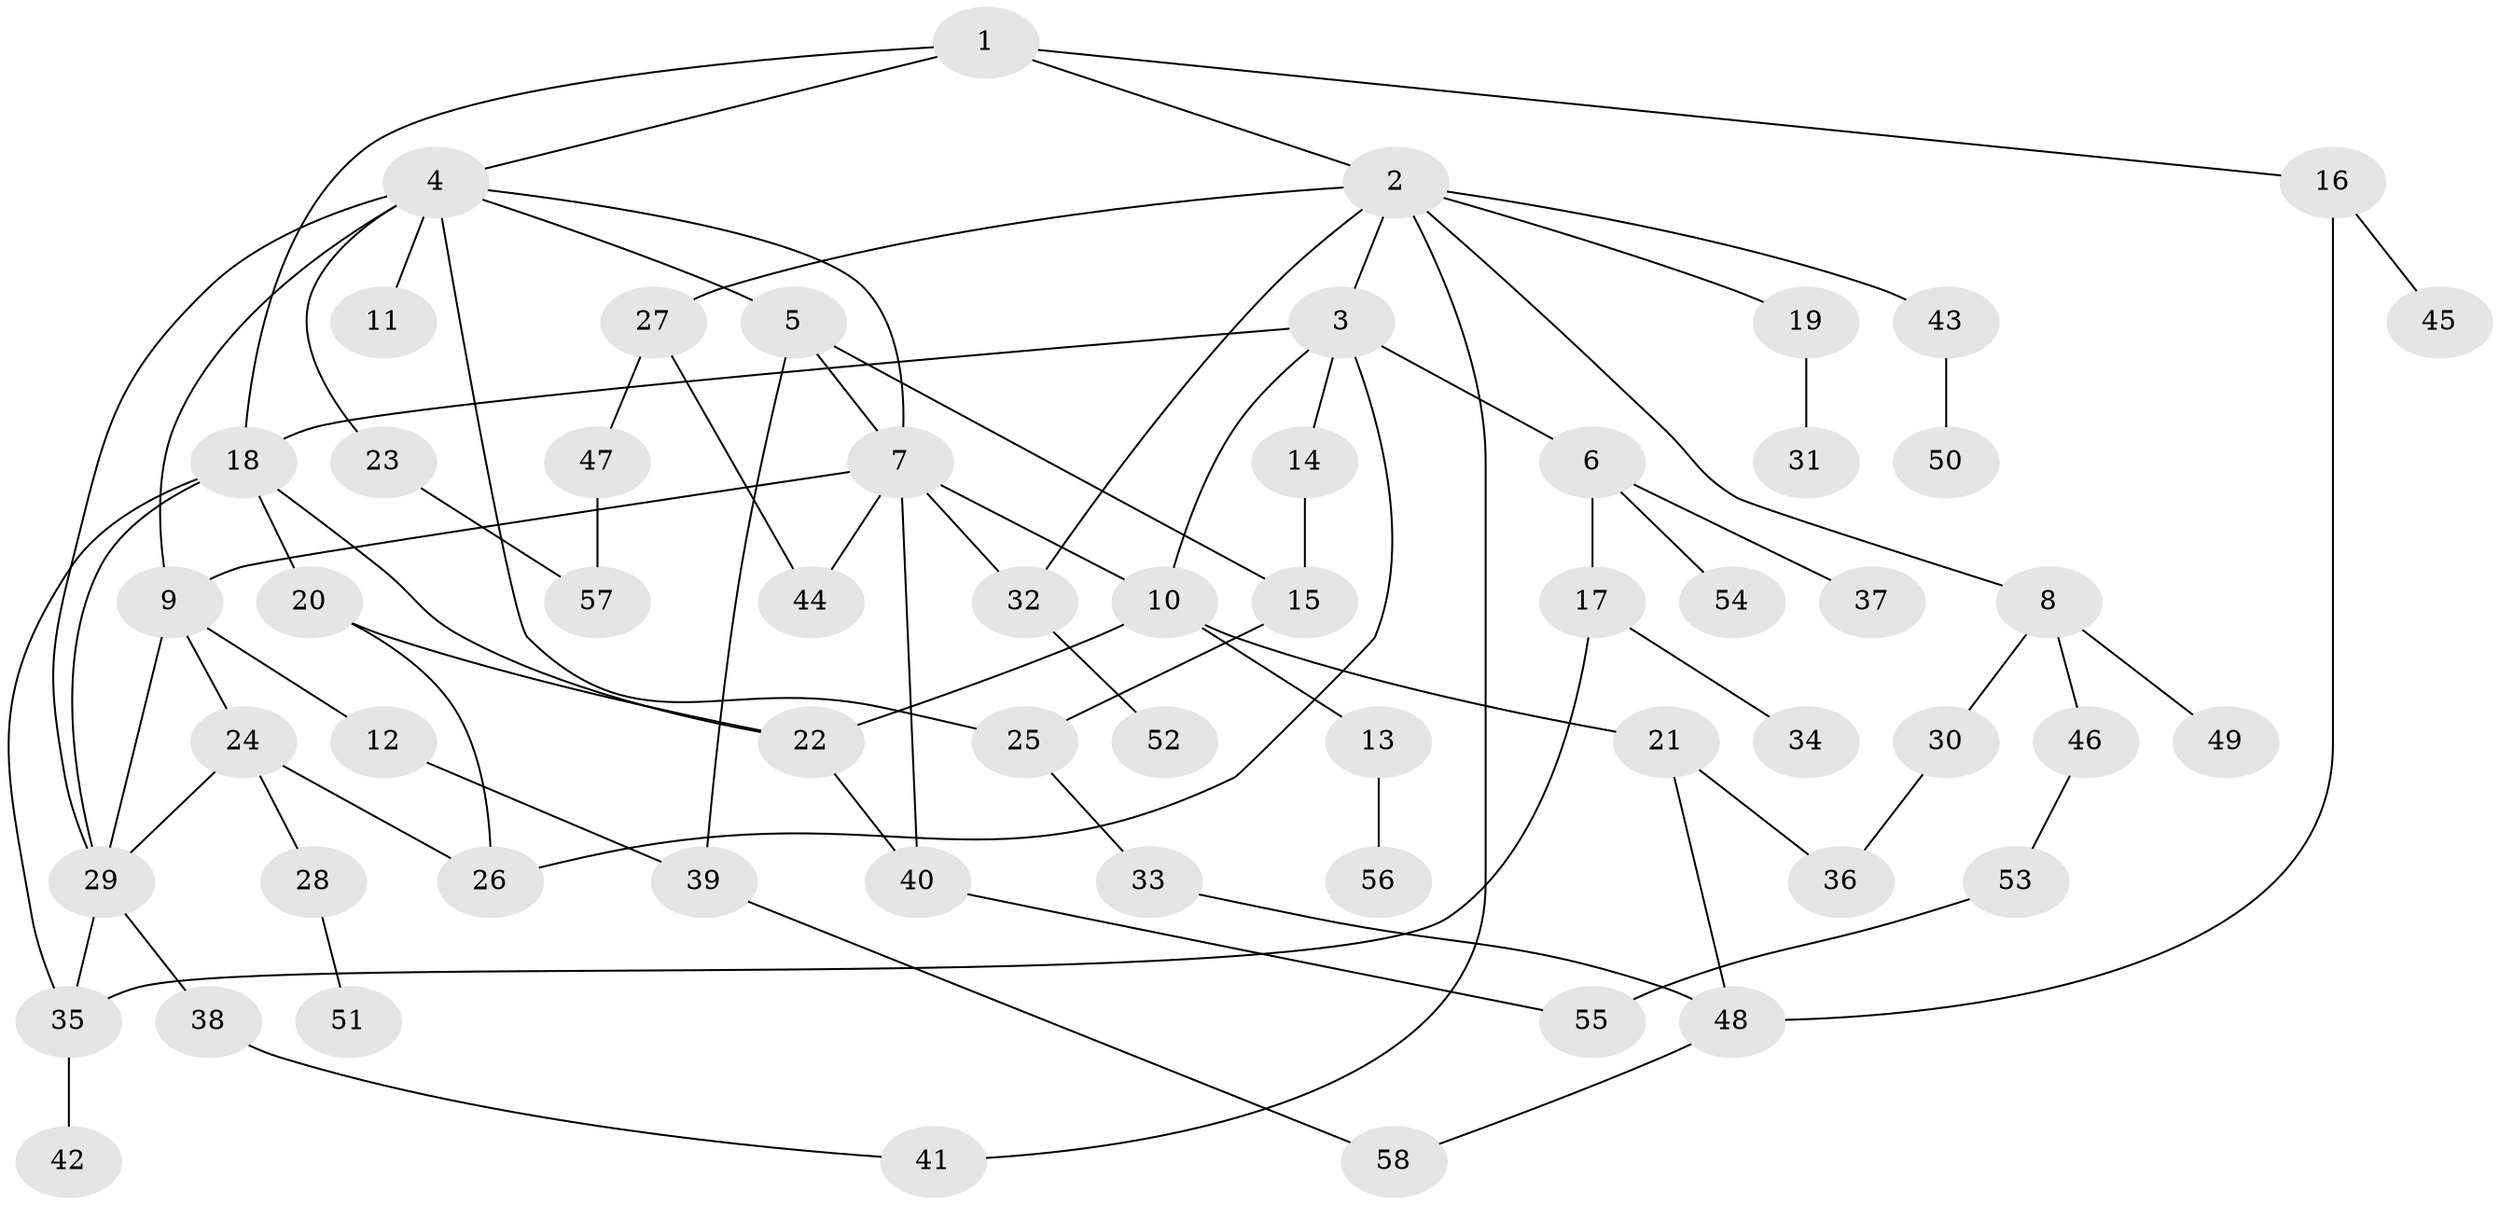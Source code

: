 // Generated by graph-tools (version 1.1) at 2025/41/03/09/25 04:41:55]
// undirected, 58 vertices, 83 edges
graph export_dot {
graph [start="1"]
  node [color=gray90,style=filled];
  1;
  2;
  3;
  4;
  5;
  6;
  7;
  8;
  9;
  10;
  11;
  12;
  13;
  14;
  15;
  16;
  17;
  18;
  19;
  20;
  21;
  22;
  23;
  24;
  25;
  26;
  27;
  28;
  29;
  30;
  31;
  32;
  33;
  34;
  35;
  36;
  37;
  38;
  39;
  40;
  41;
  42;
  43;
  44;
  45;
  46;
  47;
  48;
  49;
  50;
  51;
  52;
  53;
  54;
  55;
  56;
  57;
  58;
  1 -- 2;
  1 -- 4;
  1 -- 16;
  1 -- 18;
  2 -- 3;
  2 -- 8;
  2 -- 19;
  2 -- 27;
  2 -- 43;
  2 -- 32;
  2 -- 41;
  3 -- 6;
  3 -- 10;
  3 -- 14;
  3 -- 26;
  3 -- 18;
  4 -- 5;
  4 -- 9;
  4 -- 11;
  4 -- 23;
  4 -- 25;
  4 -- 7;
  4 -- 29;
  5 -- 7;
  5 -- 15;
  5 -- 39;
  6 -- 17;
  6 -- 37;
  6 -- 54;
  7 -- 32;
  7 -- 40;
  7 -- 44;
  7 -- 9;
  7 -- 10;
  8 -- 30;
  8 -- 46;
  8 -- 49;
  9 -- 12;
  9 -- 24;
  9 -- 29;
  10 -- 13;
  10 -- 21;
  10 -- 22;
  12 -- 39;
  13 -- 56;
  14 -- 15;
  15 -- 25;
  16 -- 45;
  16 -- 48;
  17 -- 34;
  17 -- 35;
  18 -- 20;
  18 -- 22;
  18 -- 35;
  18 -- 29;
  19 -- 31;
  20 -- 22;
  20 -- 26;
  21 -- 48;
  21 -- 36;
  22 -- 40;
  23 -- 57;
  24 -- 26;
  24 -- 28;
  24 -- 29;
  25 -- 33;
  27 -- 47;
  27 -- 44;
  28 -- 51;
  29 -- 38;
  29 -- 35;
  30 -- 36;
  32 -- 52;
  33 -- 48;
  35 -- 42;
  38 -- 41;
  39 -- 58;
  40 -- 55;
  43 -- 50;
  46 -- 53;
  47 -- 57;
  48 -- 58;
  53 -- 55;
}
